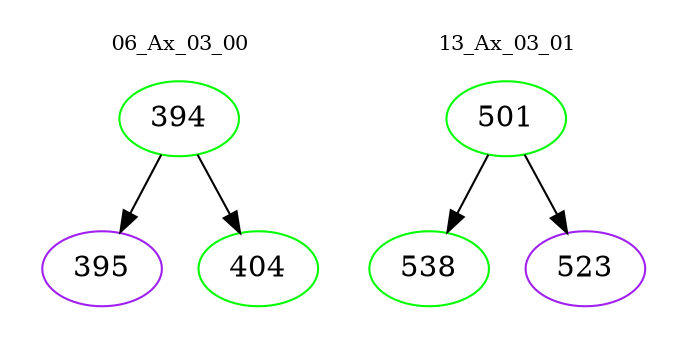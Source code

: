 digraph{
subgraph cluster_0 {
color = white
label = "06_Ax_03_00";
fontsize=10;
T0_394 [label="394", color="green"]
T0_394 -> T0_395 [color="black"]
T0_395 [label="395", color="purple"]
T0_394 -> T0_404 [color="black"]
T0_404 [label="404", color="green"]
}
subgraph cluster_1 {
color = white
label = "13_Ax_03_01";
fontsize=10;
T1_501 [label="501", color="green"]
T1_501 -> T1_538 [color="black"]
T1_538 [label="538", color="green"]
T1_501 -> T1_523 [color="black"]
T1_523 [label="523", color="purple"]
}
}
